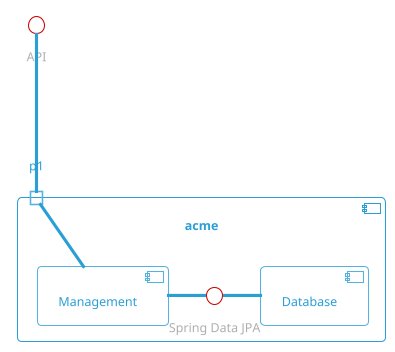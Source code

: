 @startuml
!theme cyborg-outline
skinparam BackgroundColor transparent
skinparam componentStyle uml2
component acme {
portin p1
   component "Management" {
}
interface "Spring Data JPA" as JPA
component "Database" {
}
}


[p1]-up-- API
[p1] -down- Management
Management -right- JPA
JPA -right--- Database


@enduml